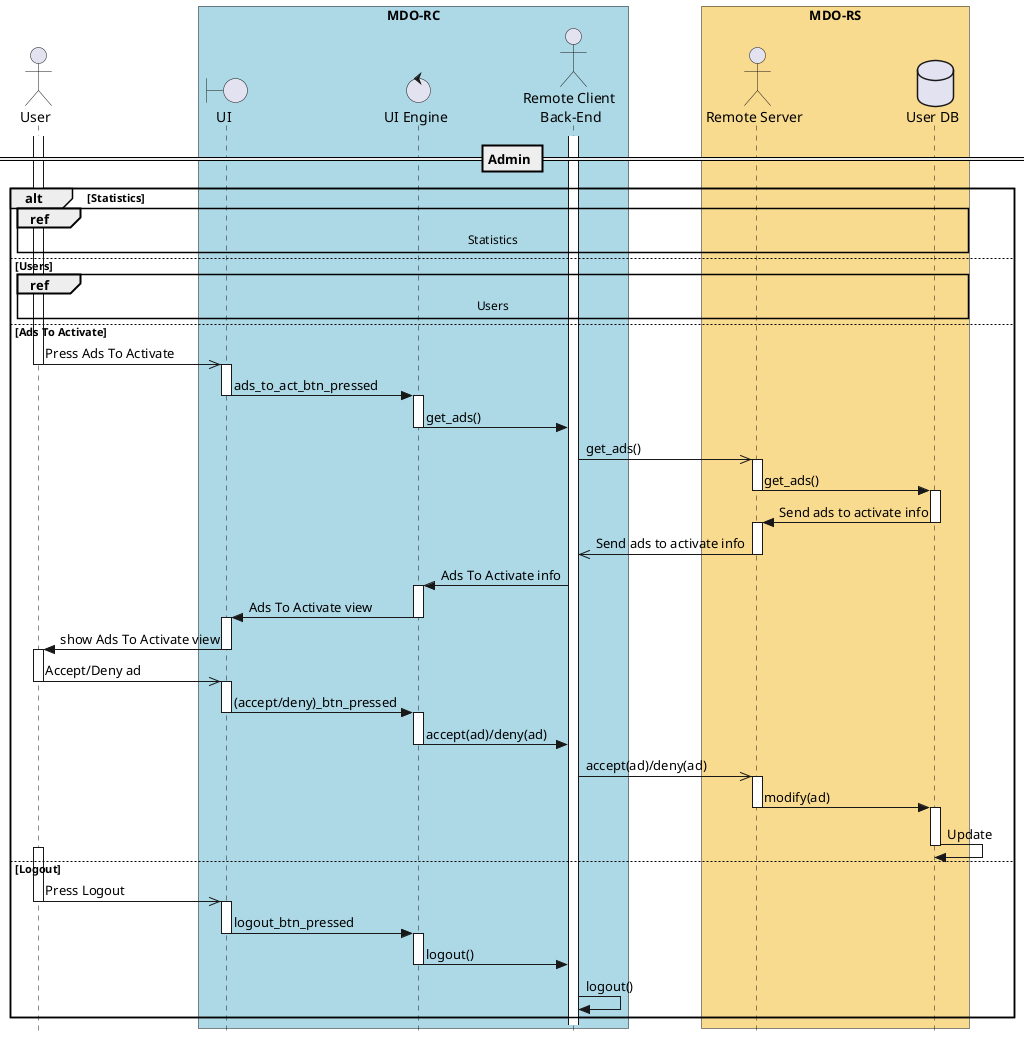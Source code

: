   @startuml
  ' ---------- SETUP ----------------
  ' strict uml style and hide footboxes
  skinparam style strictuml
  hide footbox
  ' for anchors and duration this may be required (uncomment)
  ' !pragma teoz true

  ' ---------- Declaring participants
  ' participant Participant as Foo
  
  actor User
  box "MDO-RC" #LightBlue
  boundary "UI" as UI
  control "UI Engine" as UIE
  actor "Remote Client \nBack-End" as RC
  endbox
  box "MDO-RS" #f9db8f
  actor "Remote Server" as RS
  database "User DB" as UserDB
  endbox
  ' entity      Entity      as Foo4
  ' database    Database    as Foo5
  ' collections Collections as Foo6
  ' queue       Queue       as Foo7

  ' async message
  ' == Application start ==
  ' activate User
  ' User ->> UI: starts app 
  ' deactivate User
  ' activate UI
  ' UI -> User: Show Login view
  ' deactivate UI
''
  == Admin ==
  'activate UserDB
  'UserDB -> RS : Stations Data
  'deactivate UserDB
  'activate RS
  'RS ->> RC : Sends data
  'deactivate RS
  'activate RC
  'RC -> UIE : Stations Info
  'activate UIE
  'UIE -> UI : stations_view
  'deactivate UIE
  'activate UI
  'UI -> User : show stations view
  'deactivate UI
  'activate User
  activate RC
  alt Statistics
   ref over User, UI, UIE, RC, RS, UserDB: Statistics
  else  Users
   ref over User, UI, UIE, RC, RS, UserDB: Users
  else Ads To Activate
   activate User
   User ->> UI : Press Ads To Activate
   deactivate User
   activate UI
   UI -> UIE : ads_to_act_btn_pressed
   deactivate UI
   activate UIE
   UIE -> RC : get_ads()
   deactivate UIE
   RC ->> RS : get_ads()
   activate RS
   RS -> UserDB : get_ads()
   deactivate RS
   activate UserDB
   UserDB -> RS : Send ads to activate info
   deactivate UserDB
   activate RS
   RS ->> RC : Send ads to activate info
   deactivate RS
   RC -> UIE : Ads To Activate info
   activate UIE
   UIE -> UI : Ads To Activate view
   deactivate UIE
   activate UI
   UI -> User : show Ads To Activate view
   deactivate UI
   activate User
   User ->> UI : Accept/Deny ad
   deactivate User
   activate UI
   UI -> UIE : (accept/deny)_btn_pressed
   deactivate UI
   activate UIE
   UIE -> RC : accept(ad)/deny(ad)
   deactivate UIE
   RC ->> RS : accept(ad)/deny(ad)
   activate RS
   RS -> UserDB : modify(ad)
   deactivate RS
   activate UserDB
   UserDB -> UserDB : Update 
   deactivate UserDB
  else Logout
   activate User
   User ->> UI : Press Logout
   deactivate User
   activate UI
   UI -> UIE : logout_btn_pressed
   deactivate UI
   activate UIE
   UIE -> RC : logout()
   deactivate UIE
   RC -> RC : logout()
 end
''
  deactivate User
  activate UI
  deactivate UI
  activate UIE
@enduml
